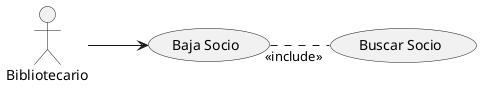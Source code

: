 @startuml
left to right direction
:Bibliotecario: as Actor


(Baja Socio) as Baja
(Buscar Socio) as Buscar

Actor --> Baja
Baja .."<<include>>" Buscar

@enduml
